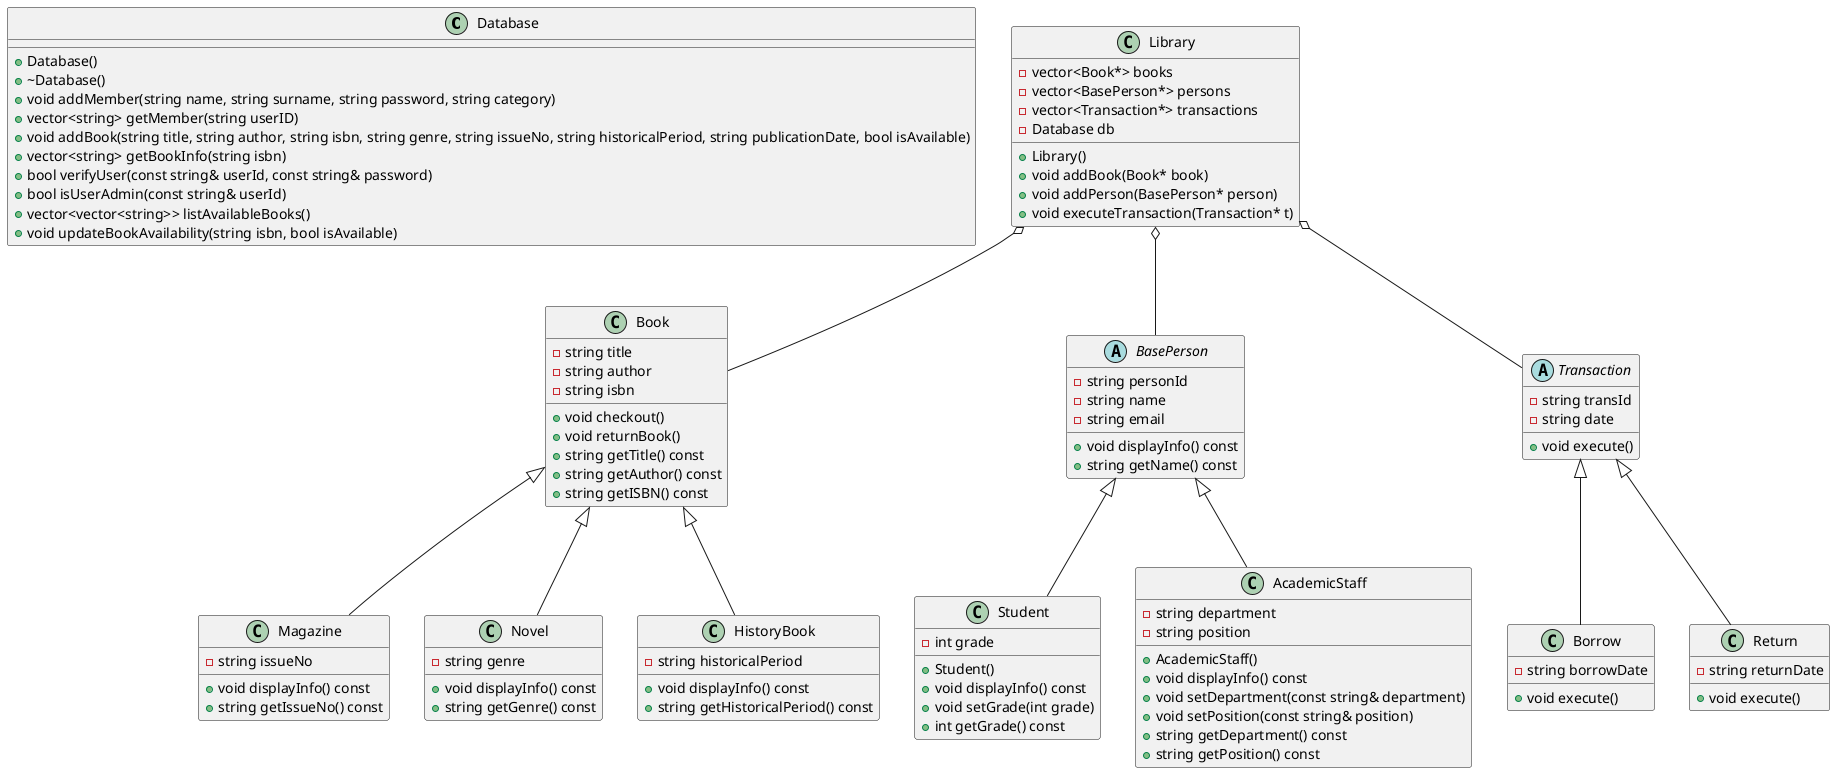 @startuml

class Database {
    + Database()
    + ~Database()
    + void addMember(string name, string surname, string password, string category)
    + vector<string> getMember(string userID)
    + void addBook(string title, string author, string isbn, string genre, string issueNo, string historicalPeriod, string publicationDate, bool isAvailable)
    + vector<string> getBookInfo(string isbn)
    + bool verifyUser(const string& userId, const string& password)
    + bool isUserAdmin(const string& userId)
    + vector<vector<string>> listAvailableBooks()
    + void updateBookAvailability(string isbn, bool isAvailable)
}


class Library {
    - vector<Book*> books
    - vector<BasePerson*> persons
    - vector<Transaction*> transactions
    - Database db
    + Library()
    + void addBook(Book* book)
    + void addPerson(BasePerson* person)
    + void executeTransaction(Transaction* t)
}


Library o-- Book
Library o-- BasePerson
Library o-- Transaction


abstract class BasePerson {
    - string personId
    - string name
    - string email
    + void displayInfo() const
    + string getName() const
}

class Student {
    - int grade
    + Student()
    + void displayInfo() const
    + void setGrade(int grade)
    + int getGrade() const
}

class AcademicStaff {
    - string department
    - string position
    + AcademicStaff()
    + void displayInfo() const
    + void setDepartment(const string& department)
    + void setPosition(const string& position)
    + string getDepartment() const
    + string getPosition() const
}

BasePerson <|-- Student
BasePerson <|-- AcademicStaff


abstract class Transaction {
    - string transId
    - string date
    + void execute() 
}

class Borrow {
    - string borrowDate
    + void execute()
}

class Return {
    - string returnDate
    + void execute()
}

Transaction <|-- Borrow
Transaction <|-- Return

class Book {
    - string title
    - string author
    - string isbn
    + void checkout()
    + void returnBook()
    + string getTitle() const
    + string getAuthor() const
    + string getISBN() const
}

class Magazine {
    - string issueNo
    + void displayInfo() const
    + string getIssueNo() const
}

class Novel {
    - string genre
    + void displayInfo() const
    + string getGenre() const
}

class HistoryBook {
    - string historicalPeriod
    + void displayInfo() const
    + string getHistoricalPeriod() const
}

Book <|-- Magazine
Book <|-- Novel
Book <|-- HistoryBook

@enduml